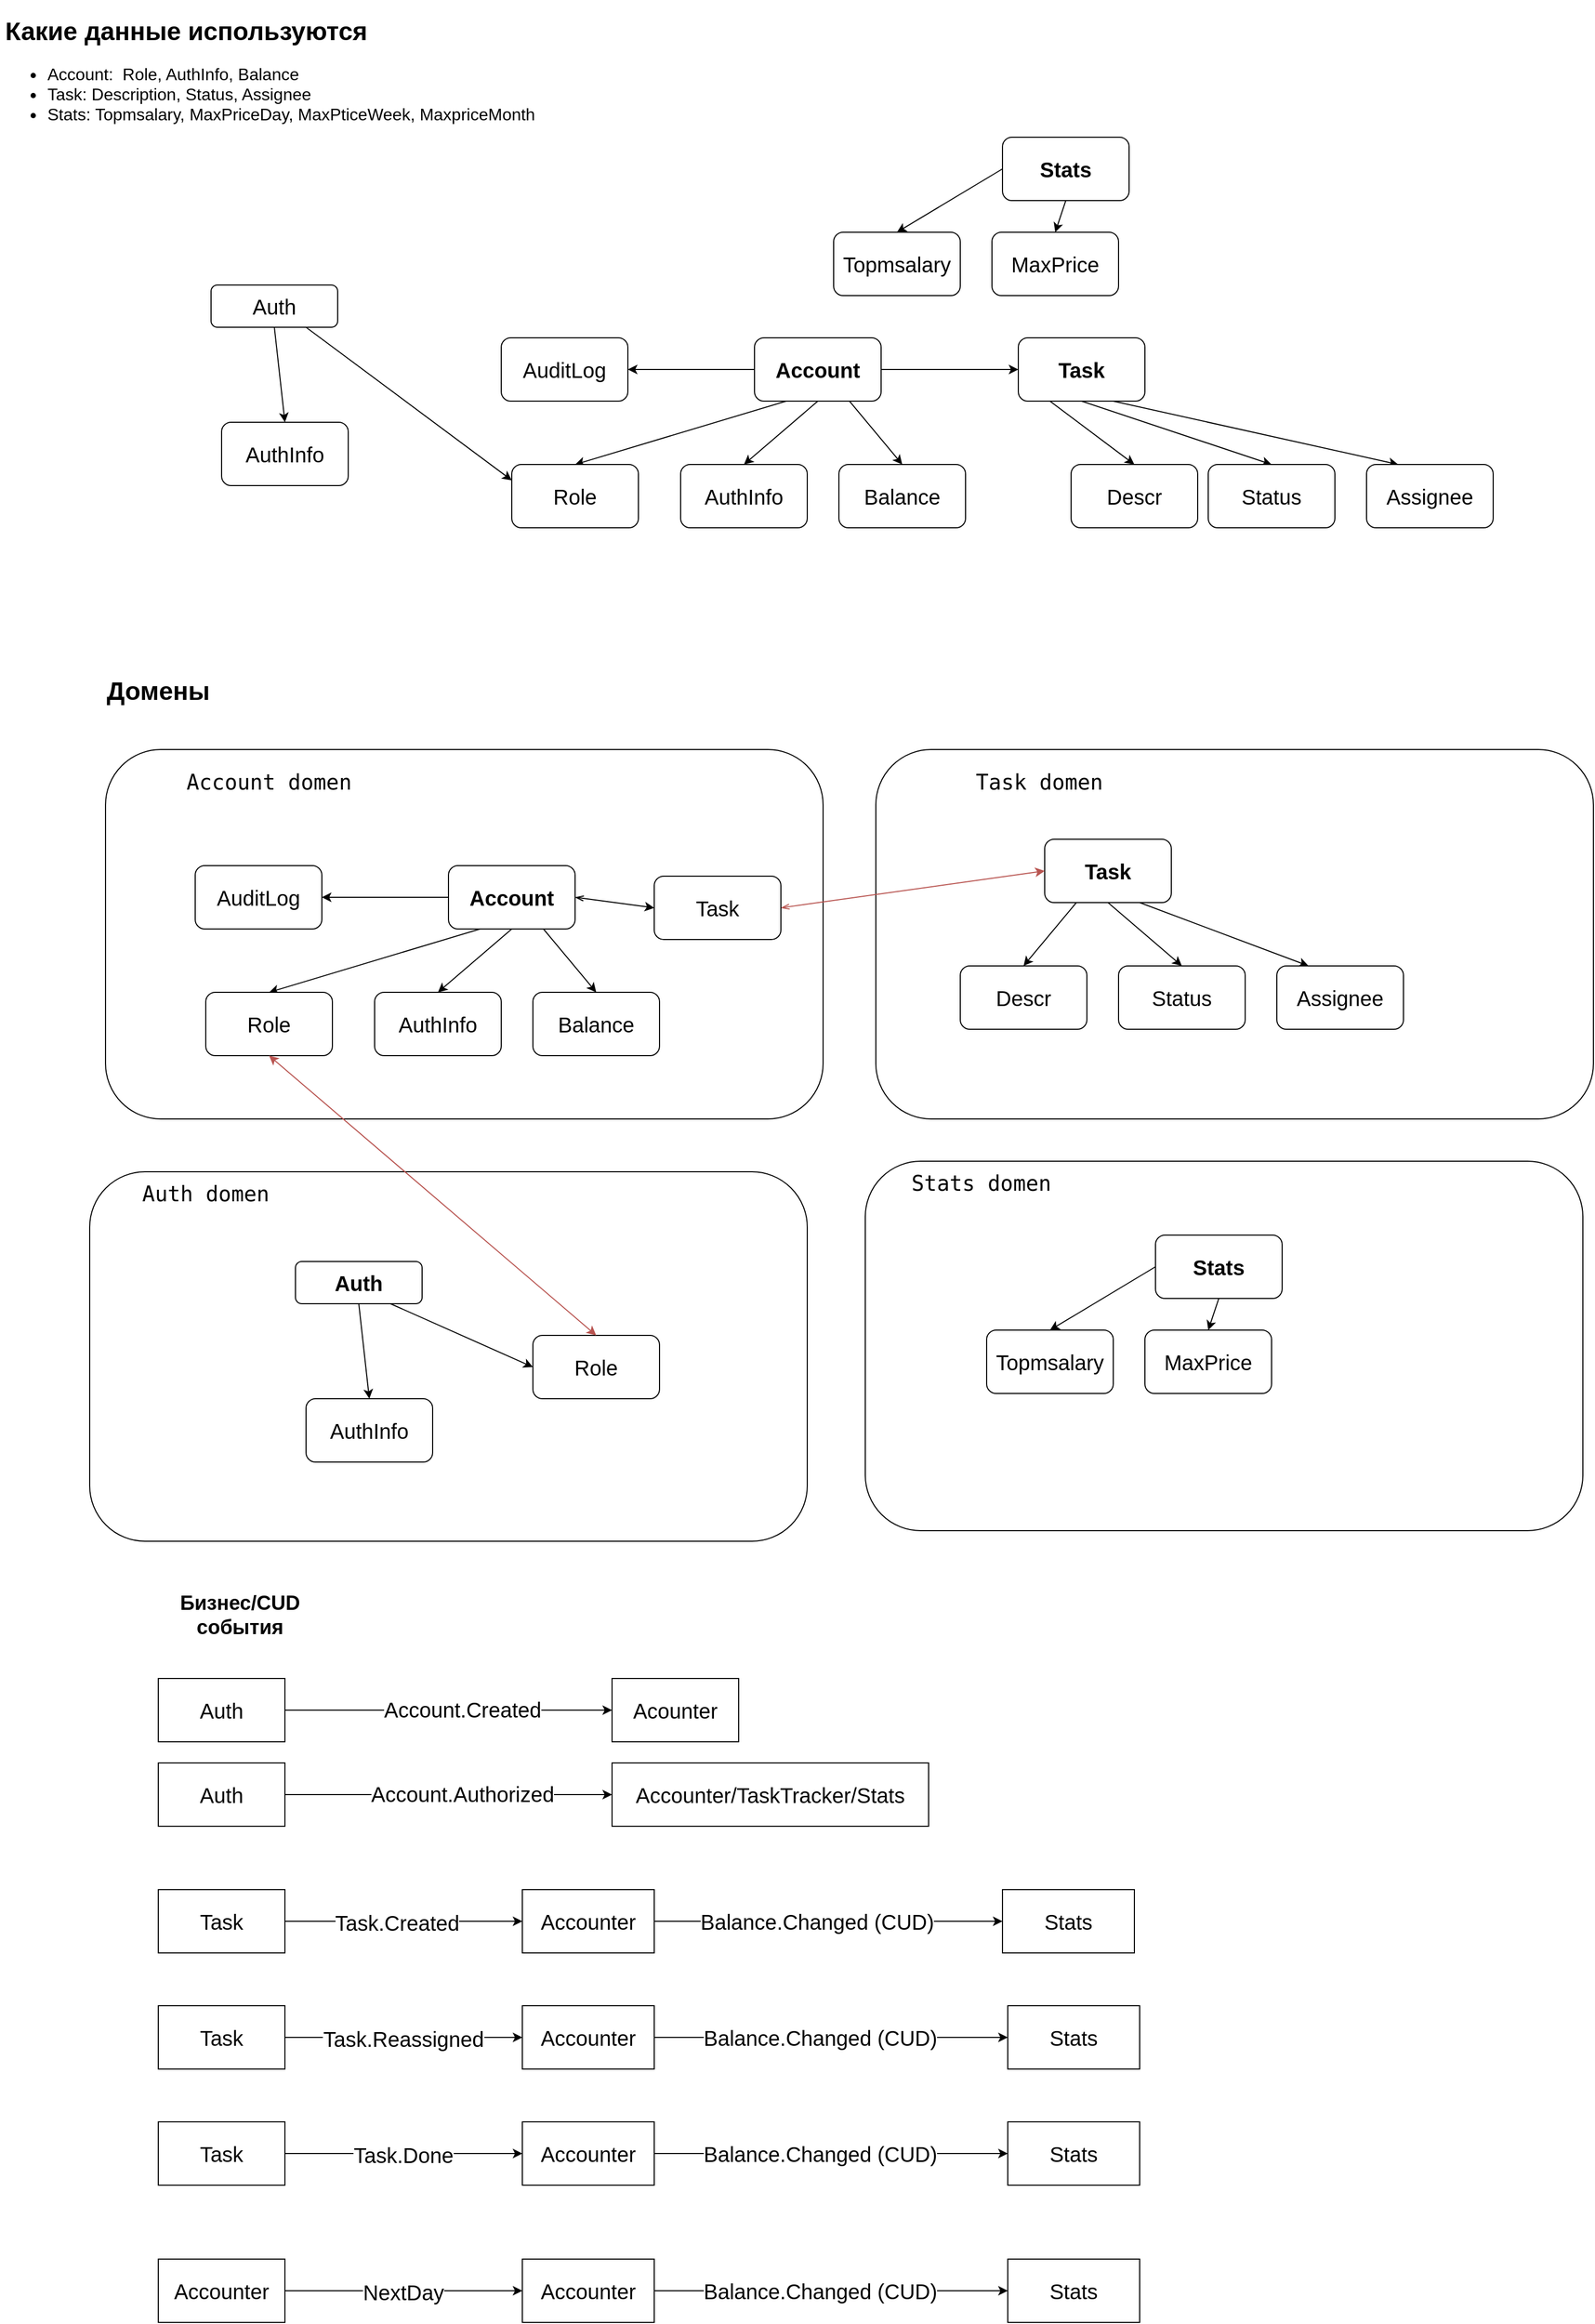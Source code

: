 <mxfile version="21.6.5" type="device">
  <diagram name="Page-1" id="Ks2FxNPYB5mkX4lFX_G9">
    <mxGraphModel dx="2363" dy="1448" grid="1" gridSize="10" guides="1" tooltips="1" connect="1" arrows="1" fold="1" page="1" pageScale="1" pageWidth="850" pageHeight="1100" math="0" shadow="0">
      <root>
        <mxCell id="0" />
        <mxCell id="1" parent="0" />
        <mxCell id="DlSPAlc_z_FnGC_MYQ6c-51" value="" style="rounded=1;whiteSpace=wrap;html=1;strokeColor=default;fontFamily=Helvetica;fontSize=12;fontColor=default;fillColor=default;" vertex="1" parent="1">
          <mxGeometry x="850" y="720" width="680" height="350" as="geometry" />
        </mxCell>
        <mxCell id="DlSPAlc_z_FnGC_MYQ6c-69" value="" style="rounded=1;whiteSpace=wrap;html=1;strokeColor=default;fontFamily=Helvetica;fontSize=12;fontColor=default;fillColor=default;" vertex="1" parent="1">
          <mxGeometry x="840" y="1110" width="680" height="350" as="geometry" />
        </mxCell>
        <mxCell id="DlSPAlc_z_FnGC_MYQ6c-36" value="" style="rounded=1;whiteSpace=wrap;html=1;strokeColor=default;fontFamily=Helvetica;fontSize=12;fontColor=default;fillColor=default;" vertex="1" parent="1">
          <mxGeometry x="120" y="720" width="680" height="350" as="geometry" />
        </mxCell>
        <mxCell id="DlSPAlc_z_FnGC_MYQ6c-1" value="&lt;h1&gt;Какие данные используются&lt;/h1&gt;&lt;p&gt;&lt;/p&gt;&lt;ul style=&quot;font-size: 16px;&quot;&gt;&lt;li&gt;Account:&amp;nbsp; Role, AuthInfo, Balance&lt;/li&gt;&lt;li&gt;Task: Description, Status, Assignee&lt;/li&gt;&lt;li&gt;Stats: Topmsalary, MaxPriceDay, MaxPticeWeek, MaxpriceMonth&lt;/li&gt;&lt;/ul&gt;&lt;p&gt;&lt;/p&gt;" style="text;html=1;strokeColor=none;fillColor=none;spacing=5;spacingTop=-20;whiteSpace=wrap;overflow=hidden;rounded=0;" vertex="1" parent="1">
          <mxGeometry x="20" y="20" width="620" height="150" as="geometry" />
        </mxCell>
        <mxCell id="DlSPAlc_z_FnGC_MYQ6c-5" style="rounded=0;orthogonalLoop=1;jettySize=auto;html=1;exitX=0.25;exitY=1;exitDx=0;exitDy=0;entryX=0.5;entryY=0;entryDx=0;entryDy=0;fontFamily=Helvetica;fontSize=12;fontColor=default;" edge="1" parent="1" source="DlSPAlc_z_FnGC_MYQ6c-2" target="DlSPAlc_z_FnGC_MYQ6c-3">
          <mxGeometry relative="1" as="geometry" />
        </mxCell>
        <mxCell id="DlSPAlc_z_FnGC_MYQ6c-7" style="edgeStyle=none;shape=connector;rounded=0;orthogonalLoop=1;jettySize=auto;html=1;exitX=0.5;exitY=1;exitDx=0;exitDy=0;entryX=0.5;entryY=0;entryDx=0;entryDy=0;labelBackgroundColor=default;strokeColor=default;fontFamily=Helvetica;fontSize=12;fontColor=default;endArrow=classic;" edge="1" parent="1" source="DlSPAlc_z_FnGC_MYQ6c-2" target="DlSPAlc_z_FnGC_MYQ6c-6">
          <mxGeometry relative="1" as="geometry" />
        </mxCell>
        <mxCell id="DlSPAlc_z_FnGC_MYQ6c-9" style="edgeStyle=none;shape=connector;rounded=0;orthogonalLoop=1;jettySize=auto;html=1;exitX=0.75;exitY=1;exitDx=0;exitDy=0;entryX=0.5;entryY=0;entryDx=0;entryDy=0;labelBackgroundColor=default;strokeColor=default;fontFamily=Helvetica;fontSize=12;fontColor=default;endArrow=classic;" edge="1" parent="1" source="DlSPAlc_z_FnGC_MYQ6c-2" target="DlSPAlc_z_FnGC_MYQ6c-8">
          <mxGeometry relative="1" as="geometry" />
        </mxCell>
        <mxCell id="DlSPAlc_z_FnGC_MYQ6c-11" style="edgeStyle=none;shape=connector;rounded=0;orthogonalLoop=1;jettySize=auto;html=1;exitX=1;exitY=0.5;exitDx=0;exitDy=0;entryX=0;entryY=0.5;entryDx=0;entryDy=0;labelBackgroundColor=default;strokeColor=default;fontFamily=Helvetica;fontSize=12;fontColor=default;endArrow=classic;" edge="1" parent="1" source="DlSPAlc_z_FnGC_MYQ6c-2" target="DlSPAlc_z_FnGC_MYQ6c-10">
          <mxGeometry relative="1" as="geometry" />
        </mxCell>
        <mxCell id="DlSPAlc_z_FnGC_MYQ6c-35" style="edgeStyle=none;shape=connector;rounded=0;orthogonalLoop=1;jettySize=auto;html=1;exitX=0;exitY=0.5;exitDx=0;exitDy=0;entryX=1;entryY=0.5;entryDx=0;entryDy=0;labelBackgroundColor=default;strokeColor=default;fontFamily=Helvetica;fontSize=12;fontColor=default;endArrow=classic;" edge="1" parent="1" source="DlSPAlc_z_FnGC_MYQ6c-2" target="DlSPAlc_z_FnGC_MYQ6c-34">
          <mxGeometry relative="1" as="geometry" />
        </mxCell>
        <mxCell id="DlSPAlc_z_FnGC_MYQ6c-2" value="&lt;font style=&quot;font-size: 20px;&quot;&gt;&lt;b&gt;Account&lt;/b&gt;&lt;/font&gt;" style="rounded=1;whiteSpace=wrap;html=1;" vertex="1" parent="1">
          <mxGeometry x="735" y="330" width="120" height="60" as="geometry" />
        </mxCell>
        <mxCell id="DlSPAlc_z_FnGC_MYQ6c-3" value="&lt;font style=&quot;font-size: 20px;&quot;&gt;Role&lt;br&gt;&lt;/font&gt;" style="rounded=1;whiteSpace=wrap;html=1;" vertex="1" parent="1">
          <mxGeometry x="505" y="450" width="120" height="60" as="geometry" />
        </mxCell>
        <mxCell id="DlSPAlc_z_FnGC_MYQ6c-6" value="&lt;font style=&quot;font-size: 20px;&quot;&gt;AuthInfo&lt;br&gt;&lt;/font&gt;" style="rounded=1;whiteSpace=wrap;html=1;" vertex="1" parent="1">
          <mxGeometry x="665" y="450" width="120" height="60" as="geometry" />
        </mxCell>
        <mxCell id="DlSPAlc_z_FnGC_MYQ6c-8" value="&lt;font style=&quot;font-size: 20px;&quot;&gt;Balance&lt;br&gt;&lt;/font&gt;" style="rounded=1;whiteSpace=wrap;html=1;" vertex="1" parent="1">
          <mxGeometry x="815" y="450" width="120" height="60" as="geometry" />
        </mxCell>
        <mxCell id="DlSPAlc_z_FnGC_MYQ6c-13" style="edgeStyle=none;shape=connector;rounded=0;orthogonalLoop=1;jettySize=auto;html=1;exitX=0.25;exitY=1;exitDx=0;exitDy=0;entryX=0.5;entryY=0;entryDx=0;entryDy=0;labelBackgroundColor=default;strokeColor=default;fontFamily=Helvetica;fontSize=12;fontColor=default;endArrow=classic;" edge="1" parent="1" source="DlSPAlc_z_FnGC_MYQ6c-10" target="DlSPAlc_z_FnGC_MYQ6c-12">
          <mxGeometry relative="1" as="geometry" />
        </mxCell>
        <mxCell id="DlSPAlc_z_FnGC_MYQ6c-15" style="edgeStyle=none;shape=connector;rounded=0;orthogonalLoop=1;jettySize=auto;html=1;exitX=0.5;exitY=1;exitDx=0;exitDy=0;entryX=0.5;entryY=0;entryDx=0;entryDy=0;labelBackgroundColor=default;strokeColor=default;fontFamily=Helvetica;fontSize=12;fontColor=default;endArrow=classic;" edge="1" parent="1" source="DlSPAlc_z_FnGC_MYQ6c-10" target="DlSPAlc_z_FnGC_MYQ6c-14">
          <mxGeometry relative="1" as="geometry" />
        </mxCell>
        <mxCell id="DlSPAlc_z_FnGC_MYQ6c-19" style="edgeStyle=none;shape=connector;rounded=0;orthogonalLoop=1;jettySize=auto;html=1;exitX=0.75;exitY=1;exitDx=0;exitDy=0;entryX=0.25;entryY=0;entryDx=0;entryDy=0;labelBackgroundColor=default;strokeColor=default;fontFamily=Helvetica;fontSize=12;fontColor=default;endArrow=classic;" edge="1" parent="1" source="DlSPAlc_z_FnGC_MYQ6c-10" target="DlSPAlc_z_FnGC_MYQ6c-18">
          <mxGeometry relative="1" as="geometry" />
        </mxCell>
        <mxCell id="DlSPAlc_z_FnGC_MYQ6c-10" value="&lt;font style=&quot;font-size: 20px;&quot;&gt;&lt;b&gt;Task&lt;/b&gt;&lt;/font&gt;" style="rounded=1;whiteSpace=wrap;html=1;" vertex="1" parent="1">
          <mxGeometry x="985" y="330" width="120" height="60" as="geometry" />
        </mxCell>
        <mxCell id="DlSPAlc_z_FnGC_MYQ6c-12" value="&lt;font style=&quot;font-size: 20px;&quot;&gt;Descr&lt;/font&gt;" style="rounded=1;whiteSpace=wrap;html=1;" vertex="1" parent="1">
          <mxGeometry x="1035" y="450" width="120" height="60" as="geometry" />
        </mxCell>
        <mxCell id="DlSPAlc_z_FnGC_MYQ6c-14" value="&lt;font style=&quot;font-size: 20px;&quot;&gt;Status&lt;/font&gt;" style="rounded=1;whiteSpace=wrap;html=1;" vertex="1" parent="1">
          <mxGeometry x="1165" y="450" width="120" height="60" as="geometry" />
        </mxCell>
        <mxCell id="DlSPAlc_z_FnGC_MYQ6c-18" value="&lt;font style=&quot;font-size: 20px;&quot;&gt;Assignee&lt;/font&gt;" style="rounded=1;whiteSpace=wrap;html=1;" vertex="1" parent="1">
          <mxGeometry x="1315" y="450" width="120" height="60" as="geometry" />
        </mxCell>
        <mxCell id="DlSPAlc_z_FnGC_MYQ6c-26" style="edgeStyle=none;shape=connector;rounded=0;orthogonalLoop=1;jettySize=auto;html=1;exitX=0;exitY=0.5;exitDx=0;exitDy=0;entryX=0.5;entryY=0;entryDx=0;entryDy=0;labelBackgroundColor=default;strokeColor=default;fontFamily=Helvetica;fontSize=12;fontColor=default;endArrow=classic;" edge="1" parent="1" source="DlSPAlc_z_FnGC_MYQ6c-21" target="DlSPAlc_z_FnGC_MYQ6c-22">
          <mxGeometry relative="1" as="geometry" />
        </mxCell>
        <mxCell id="DlSPAlc_z_FnGC_MYQ6c-27" style="edgeStyle=none;shape=connector;rounded=0;orthogonalLoop=1;jettySize=auto;html=1;exitX=0.5;exitY=1;exitDx=0;exitDy=0;entryX=0.5;entryY=0;entryDx=0;entryDy=0;labelBackgroundColor=default;strokeColor=default;fontFamily=Helvetica;fontSize=12;fontColor=default;endArrow=classic;" edge="1" parent="1" source="DlSPAlc_z_FnGC_MYQ6c-21" target="DlSPAlc_z_FnGC_MYQ6c-24">
          <mxGeometry relative="1" as="geometry" />
        </mxCell>
        <mxCell id="DlSPAlc_z_FnGC_MYQ6c-21" value="&lt;font style=&quot;font-size: 20px;&quot;&gt;&lt;b&gt;Stats&lt;/b&gt;&lt;/font&gt;" style="rounded=1;whiteSpace=wrap;html=1;" vertex="1" parent="1">
          <mxGeometry x="970" y="140" width="120" height="60" as="geometry" />
        </mxCell>
        <mxCell id="DlSPAlc_z_FnGC_MYQ6c-22" value="&lt;font style=&quot;font-size: 20px;&quot;&gt;Topmsalary&lt;/font&gt;" style="rounded=1;whiteSpace=wrap;html=1;" vertex="1" parent="1">
          <mxGeometry x="810" y="230" width="120" height="60" as="geometry" />
        </mxCell>
        <mxCell id="DlSPAlc_z_FnGC_MYQ6c-24" value="&lt;span style=&quot;font-size: 20px;&quot;&gt;MaxPrice&lt;/span&gt;" style="rounded=1;whiteSpace=wrap;html=1;" vertex="1" parent="1">
          <mxGeometry x="960" y="230" width="120" height="60" as="geometry" />
        </mxCell>
        <mxCell id="DlSPAlc_z_FnGC_MYQ6c-34" value="&lt;font style=&quot;font-size: 20px;&quot;&gt;AuditLog&lt;br&gt;&lt;/font&gt;" style="rounded=1;whiteSpace=wrap;html=1;" vertex="1" parent="1">
          <mxGeometry x="495" y="330" width="120" height="60" as="geometry" />
        </mxCell>
        <mxCell id="DlSPAlc_z_FnGC_MYQ6c-37" value="&lt;font size=&quot;1&quot; style=&quot;&quot;&gt;&lt;b style=&quot;font-size: 24px;&quot;&gt;Домены&lt;/b&gt;&lt;/font&gt;" style="text;html=1;strokeColor=none;fillColor=none;align=center;verticalAlign=middle;whiteSpace=wrap;rounded=0;fontSize=12;fontFamily=Helvetica;fontColor=default;" vertex="1" parent="1">
          <mxGeometry x="110" y="640" width="120" height="50" as="geometry" />
        </mxCell>
        <mxCell id="DlSPAlc_z_FnGC_MYQ6c-38" value="&lt;pre&gt;&lt;font style=&quot;font-size: 20px;&quot;&gt;Account domen&lt;/font&gt;&lt;/pre&gt;" style="text;html=1;strokeColor=none;fillColor=none;align=center;verticalAlign=middle;whiteSpace=wrap;rounded=0;fontSize=12;fontFamily=Helvetica;fontColor=default;" vertex="1" parent="1">
          <mxGeometry x="180" y="740" width="190" height="20" as="geometry" />
        </mxCell>
        <mxCell id="DlSPAlc_z_FnGC_MYQ6c-80" style="edgeStyle=none;shape=connector;rounded=0;orthogonalLoop=1;jettySize=auto;html=1;exitX=0.5;exitY=1;exitDx=0;exitDy=0;entryX=0.5;entryY=0;entryDx=0;entryDy=0;labelBackgroundColor=default;strokeColor=default;fontFamily=Helvetica;fontSize=12;fontColor=default;endArrow=classic;" edge="1" parent="1" source="DlSPAlc_z_FnGC_MYQ6c-39" target="DlSPAlc_z_FnGC_MYQ6c-40">
          <mxGeometry relative="1" as="geometry" />
        </mxCell>
        <mxCell id="DlSPAlc_z_FnGC_MYQ6c-81" style="edgeStyle=none;shape=connector;rounded=0;orthogonalLoop=1;jettySize=auto;html=1;exitX=0.75;exitY=1;exitDx=0;exitDy=0;entryX=0;entryY=0.25;entryDx=0;entryDy=0;labelBackgroundColor=default;strokeColor=default;fontFamily=Helvetica;fontSize=12;fontColor=default;endArrow=classic;" edge="1" parent="1" source="DlSPAlc_z_FnGC_MYQ6c-39" target="DlSPAlc_z_FnGC_MYQ6c-3">
          <mxGeometry relative="1" as="geometry" />
        </mxCell>
        <mxCell id="DlSPAlc_z_FnGC_MYQ6c-39" value="&lt;font style=&quot;font-size: 20px;&quot;&gt;Auth&lt;/font&gt;" style="rounded=1;whiteSpace=wrap;html=1;" vertex="1" parent="1">
          <mxGeometry x="220" y="280" width="120" height="40" as="geometry" />
        </mxCell>
        <mxCell id="DlSPAlc_z_FnGC_MYQ6c-40" value="&lt;font style=&quot;font-size: 20px;&quot;&gt;AuthInfo&lt;br&gt;&lt;/font&gt;" style="rounded=1;whiteSpace=wrap;html=1;" vertex="1" parent="1">
          <mxGeometry x="230" y="410" width="120" height="60" as="geometry" />
        </mxCell>
        <mxCell id="DlSPAlc_z_FnGC_MYQ6c-42" style="rounded=0;orthogonalLoop=1;jettySize=auto;html=1;exitX=0.25;exitY=1;exitDx=0;exitDy=0;entryX=0.5;entryY=0;entryDx=0;entryDy=0;fontFamily=Helvetica;fontSize=12;fontColor=default;" edge="1" source="DlSPAlc_z_FnGC_MYQ6c-46" target="DlSPAlc_z_FnGC_MYQ6c-47" parent="1">
          <mxGeometry relative="1" as="geometry" />
        </mxCell>
        <mxCell id="DlSPAlc_z_FnGC_MYQ6c-43" style="edgeStyle=none;shape=connector;rounded=0;orthogonalLoop=1;jettySize=auto;html=1;exitX=0.5;exitY=1;exitDx=0;exitDy=0;entryX=0.5;entryY=0;entryDx=0;entryDy=0;labelBackgroundColor=default;strokeColor=default;fontFamily=Helvetica;fontSize=12;fontColor=default;endArrow=classic;" edge="1" source="DlSPAlc_z_FnGC_MYQ6c-46" target="DlSPAlc_z_FnGC_MYQ6c-48" parent="1">
          <mxGeometry relative="1" as="geometry" />
        </mxCell>
        <mxCell id="DlSPAlc_z_FnGC_MYQ6c-44" style="edgeStyle=none;shape=connector;rounded=0;orthogonalLoop=1;jettySize=auto;html=1;exitX=0.75;exitY=1;exitDx=0;exitDy=0;entryX=0.5;entryY=0;entryDx=0;entryDy=0;labelBackgroundColor=default;strokeColor=default;fontFamily=Helvetica;fontSize=12;fontColor=default;endArrow=classic;" edge="1" source="DlSPAlc_z_FnGC_MYQ6c-46" target="DlSPAlc_z_FnGC_MYQ6c-49" parent="1">
          <mxGeometry relative="1" as="geometry" />
        </mxCell>
        <mxCell id="DlSPAlc_z_FnGC_MYQ6c-45" style="edgeStyle=none;shape=connector;rounded=0;orthogonalLoop=1;jettySize=auto;html=1;exitX=0;exitY=0.5;exitDx=0;exitDy=0;entryX=1;entryY=0.5;entryDx=0;entryDy=0;labelBackgroundColor=default;strokeColor=default;fontFamily=Helvetica;fontSize=12;fontColor=default;endArrow=classic;" edge="1" source="DlSPAlc_z_FnGC_MYQ6c-46" target="DlSPAlc_z_FnGC_MYQ6c-50" parent="1">
          <mxGeometry relative="1" as="geometry" />
        </mxCell>
        <mxCell id="DlSPAlc_z_FnGC_MYQ6c-108" style="edgeStyle=none;shape=connector;rounded=0;orthogonalLoop=1;jettySize=auto;html=1;exitX=1;exitY=0.5;exitDx=0;exitDy=0;entryX=0;entryY=0.5;entryDx=0;entryDy=0;labelBackgroundColor=default;strokeColor=default;fontFamily=Helvetica;fontSize=12;fontColor=default;startArrow=openThin;startFill=0;endArrow=classic;fillColor=#f8cecc;" edge="1" parent="1" source="DlSPAlc_z_FnGC_MYQ6c-46" target="DlSPAlc_z_FnGC_MYQ6c-107">
          <mxGeometry relative="1" as="geometry" />
        </mxCell>
        <mxCell id="DlSPAlc_z_FnGC_MYQ6c-46" value="&lt;font style=&quot;font-size: 20px;&quot;&gt;&lt;b&gt;Account&lt;/b&gt;&lt;/font&gt;" style="rounded=1;whiteSpace=wrap;html=1;" vertex="1" parent="1">
          <mxGeometry x="445" y="830" width="120" height="60" as="geometry" />
        </mxCell>
        <mxCell id="DlSPAlc_z_FnGC_MYQ6c-47" value="&lt;font style=&quot;font-size: 20px;&quot;&gt;Role&lt;br&gt;&lt;/font&gt;" style="rounded=1;whiteSpace=wrap;html=1;" vertex="1" parent="1">
          <mxGeometry x="215" y="950" width="120" height="60" as="geometry" />
        </mxCell>
        <mxCell id="DlSPAlc_z_FnGC_MYQ6c-48" value="&lt;font style=&quot;font-size: 20px;&quot;&gt;AuthInfo&lt;br&gt;&lt;/font&gt;" style="rounded=1;whiteSpace=wrap;html=1;" vertex="1" parent="1">
          <mxGeometry x="375" y="950" width="120" height="60" as="geometry" />
        </mxCell>
        <mxCell id="DlSPAlc_z_FnGC_MYQ6c-49" value="&lt;font style=&quot;font-size: 20px;&quot;&gt;Balance&lt;br&gt;&lt;/font&gt;" style="rounded=1;whiteSpace=wrap;html=1;" vertex="1" parent="1">
          <mxGeometry x="525" y="950" width="120" height="60" as="geometry" />
        </mxCell>
        <mxCell id="DlSPAlc_z_FnGC_MYQ6c-50" value="&lt;font style=&quot;font-size: 20px;&quot;&gt;AuditLog&lt;br&gt;&lt;/font&gt;" style="rounded=1;whiteSpace=wrap;html=1;" vertex="1" parent="1">
          <mxGeometry x="205" y="830" width="120" height="60" as="geometry" />
        </mxCell>
        <mxCell id="DlSPAlc_z_FnGC_MYQ6c-52" value="&lt;pre&gt;&lt;font style=&quot;font-size: 20px;&quot;&gt;Task domen&lt;/font&gt;&lt;/pre&gt;" style="text;html=1;strokeColor=none;fillColor=none;align=center;verticalAlign=middle;whiteSpace=wrap;rounded=0;fontSize=12;fontFamily=Helvetica;fontColor=default;" vertex="1" parent="1">
          <mxGeometry x="910" y="740" width="190" height="20" as="geometry" />
        </mxCell>
        <mxCell id="DlSPAlc_z_FnGC_MYQ6c-62" style="edgeStyle=none;shape=connector;rounded=0;orthogonalLoop=1;jettySize=auto;html=1;exitX=0.25;exitY=1;exitDx=0;exitDy=0;entryX=0.5;entryY=0;entryDx=0;entryDy=0;labelBackgroundColor=default;strokeColor=default;fontFamily=Helvetica;fontSize=12;fontColor=default;endArrow=classic;" edge="1" parent="1" source="DlSPAlc_z_FnGC_MYQ6c-65" target="DlSPAlc_z_FnGC_MYQ6c-66">
          <mxGeometry relative="1" as="geometry" />
        </mxCell>
        <mxCell id="DlSPAlc_z_FnGC_MYQ6c-63" style="edgeStyle=none;shape=connector;rounded=0;orthogonalLoop=1;jettySize=auto;html=1;exitX=0.5;exitY=1;exitDx=0;exitDy=0;entryX=0.5;entryY=0;entryDx=0;entryDy=0;labelBackgroundColor=default;strokeColor=default;fontFamily=Helvetica;fontSize=12;fontColor=default;endArrow=classic;" edge="1" parent="1" source="DlSPAlc_z_FnGC_MYQ6c-65" target="DlSPAlc_z_FnGC_MYQ6c-67">
          <mxGeometry relative="1" as="geometry" />
        </mxCell>
        <mxCell id="DlSPAlc_z_FnGC_MYQ6c-64" style="edgeStyle=none;shape=connector;rounded=0;orthogonalLoop=1;jettySize=auto;html=1;exitX=0.75;exitY=1;exitDx=0;exitDy=0;entryX=0.25;entryY=0;entryDx=0;entryDy=0;labelBackgroundColor=default;strokeColor=default;fontFamily=Helvetica;fontSize=12;fontColor=default;endArrow=classic;" edge="1" parent="1" source="DlSPAlc_z_FnGC_MYQ6c-65" target="DlSPAlc_z_FnGC_MYQ6c-68">
          <mxGeometry relative="1" as="geometry" />
        </mxCell>
        <mxCell id="DlSPAlc_z_FnGC_MYQ6c-65" value="&lt;font style=&quot;font-size: 20px;&quot;&gt;&lt;b&gt;Task&lt;/b&gt;&lt;/font&gt;" style="rounded=1;whiteSpace=wrap;html=1;" vertex="1" parent="1">
          <mxGeometry x="1010" y="805" width="120" height="60" as="geometry" />
        </mxCell>
        <mxCell id="DlSPAlc_z_FnGC_MYQ6c-66" value="&lt;font style=&quot;font-size: 20px;&quot;&gt;Descr&lt;/font&gt;" style="rounded=1;whiteSpace=wrap;html=1;" vertex="1" parent="1">
          <mxGeometry x="930" y="925" width="120" height="60" as="geometry" />
        </mxCell>
        <mxCell id="DlSPAlc_z_FnGC_MYQ6c-67" value="&lt;font style=&quot;font-size: 20px;&quot;&gt;Status&lt;/font&gt;" style="rounded=1;whiteSpace=wrap;html=1;" vertex="1" parent="1">
          <mxGeometry x="1080" y="925" width="120" height="60" as="geometry" />
        </mxCell>
        <mxCell id="DlSPAlc_z_FnGC_MYQ6c-68" value="&lt;font style=&quot;font-size: 20px;&quot;&gt;Assignee&lt;/font&gt;" style="rounded=1;whiteSpace=wrap;html=1;" vertex="1" parent="1">
          <mxGeometry x="1230" y="925" width="120" height="60" as="geometry" />
        </mxCell>
        <mxCell id="DlSPAlc_z_FnGC_MYQ6c-70" value="&lt;pre&gt;&lt;font style=&quot;font-size: 20px;&quot;&gt;Stats domen&lt;/font&gt;&lt;/pre&gt;" style="text;html=1;strokeColor=none;fillColor=none;align=center;verticalAlign=middle;whiteSpace=wrap;rounded=0;fontSize=12;fontFamily=Helvetica;fontColor=default;" vertex="1" parent="1">
          <mxGeometry x="855" y="1120" width="190" height="20" as="geometry" />
        </mxCell>
        <mxCell id="DlSPAlc_z_FnGC_MYQ6c-86" value="" style="rounded=1;whiteSpace=wrap;html=1;strokeColor=default;fontFamily=Helvetica;fontSize=12;fontColor=default;fillColor=default;" vertex="1" parent="1">
          <mxGeometry x="105" y="1120" width="680" height="350" as="geometry" />
        </mxCell>
        <mxCell id="DlSPAlc_z_FnGC_MYQ6c-87" value="&lt;pre&gt;&lt;font style=&quot;font-size: 20px;&quot;&gt;Auth domen&lt;/font&gt;&lt;/pre&gt;" style="text;html=1;strokeColor=none;fillColor=none;align=center;verticalAlign=middle;whiteSpace=wrap;rounded=0;fontSize=12;fontFamily=Helvetica;fontColor=default;" vertex="1" parent="1">
          <mxGeometry x="120" y="1130" width="190" height="20" as="geometry" />
        </mxCell>
        <mxCell id="DlSPAlc_z_FnGC_MYQ6c-88" style="edgeStyle=none;shape=connector;rounded=0;orthogonalLoop=1;jettySize=auto;html=1;exitX=0;exitY=0.5;exitDx=0;exitDy=0;entryX=0.5;entryY=0;entryDx=0;entryDy=0;labelBackgroundColor=default;strokeColor=default;fontFamily=Helvetica;fontSize=12;fontColor=default;endArrow=classic;" edge="1" parent="1" source="DlSPAlc_z_FnGC_MYQ6c-90" target="DlSPAlc_z_FnGC_MYQ6c-91">
          <mxGeometry relative="1" as="geometry" />
        </mxCell>
        <mxCell id="DlSPAlc_z_FnGC_MYQ6c-89" style="edgeStyle=none;shape=connector;rounded=0;orthogonalLoop=1;jettySize=auto;html=1;exitX=0.5;exitY=1;exitDx=0;exitDy=0;entryX=0.5;entryY=0;entryDx=0;entryDy=0;labelBackgroundColor=default;strokeColor=default;fontFamily=Helvetica;fontSize=12;fontColor=default;endArrow=classic;" edge="1" parent="1" source="DlSPAlc_z_FnGC_MYQ6c-90" target="DlSPAlc_z_FnGC_MYQ6c-92">
          <mxGeometry relative="1" as="geometry" />
        </mxCell>
        <mxCell id="DlSPAlc_z_FnGC_MYQ6c-90" value="&lt;font style=&quot;font-size: 20px;&quot;&gt;&lt;b&gt;Stats&lt;/b&gt;&lt;/font&gt;" style="rounded=1;whiteSpace=wrap;html=1;" vertex="1" parent="1">
          <mxGeometry x="1115" y="1180" width="120" height="60" as="geometry" />
        </mxCell>
        <mxCell id="DlSPAlc_z_FnGC_MYQ6c-91" value="&lt;font style=&quot;font-size: 20px;&quot;&gt;Topmsalary&lt;/font&gt;" style="rounded=1;whiteSpace=wrap;html=1;" vertex="1" parent="1">
          <mxGeometry x="955" y="1270" width="120" height="60" as="geometry" />
        </mxCell>
        <mxCell id="DlSPAlc_z_FnGC_MYQ6c-92" value="&lt;span style=&quot;font-size: 20px;&quot;&gt;MaxPrice&lt;/span&gt;" style="rounded=1;whiteSpace=wrap;html=1;" vertex="1" parent="1">
          <mxGeometry x="1105" y="1270" width="120" height="60" as="geometry" />
        </mxCell>
        <mxCell id="DlSPAlc_z_FnGC_MYQ6c-93" style="edgeStyle=none;shape=connector;rounded=0;orthogonalLoop=1;jettySize=auto;html=1;exitX=0.5;exitY=1;exitDx=0;exitDy=0;entryX=0.5;entryY=0;entryDx=0;entryDy=0;labelBackgroundColor=default;strokeColor=default;fontFamily=Helvetica;fontSize=12;fontColor=default;endArrow=classic;" edge="1" parent="1" source="DlSPAlc_z_FnGC_MYQ6c-94" target="DlSPAlc_z_FnGC_MYQ6c-95">
          <mxGeometry relative="1" as="geometry" />
        </mxCell>
        <mxCell id="DlSPAlc_z_FnGC_MYQ6c-103" style="edgeStyle=none;shape=connector;rounded=0;orthogonalLoop=1;jettySize=auto;html=1;exitX=0.75;exitY=1;exitDx=0;exitDy=0;entryX=0;entryY=0.5;entryDx=0;entryDy=0;labelBackgroundColor=default;strokeColor=default;fontFamily=Helvetica;fontSize=12;fontColor=default;startArrow=none;startFill=0;endArrow=classic;fillColor=#f8cecc;" edge="1" parent="1" source="DlSPAlc_z_FnGC_MYQ6c-94" target="DlSPAlc_z_FnGC_MYQ6c-99">
          <mxGeometry relative="1" as="geometry" />
        </mxCell>
        <mxCell id="DlSPAlc_z_FnGC_MYQ6c-94" value="&lt;font style=&quot;font-size: 20px;&quot;&gt;&lt;b&gt;Auth&lt;/b&gt;&lt;/font&gt;" style="rounded=1;whiteSpace=wrap;html=1;" vertex="1" parent="1">
          <mxGeometry x="300" y="1205" width="120" height="40" as="geometry" />
        </mxCell>
        <mxCell id="DlSPAlc_z_FnGC_MYQ6c-95" value="&lt;font style=&quot;font-size: 20px;&quot;&gt;AuthInfo&lt;br&gt;&lt;/font&gt;" style="rounded=1;whiteSpace=wrap;html=1;" vertex="1" parent="1">
          <mxGeometry x="310" y="1335" width="120" height="60" as="geometry" />
        </mxCell>
        <mxCell id="DlSPAlc_z_FnGC_MYQ6c-99" value="&lt;font style=&quot;font-size: 20px;&quot;&gt;Role&lt;br&gt;&lt;/font&gt;" style="rounded=1;whiteSpace=wrap;html=1;" vertex="1" parent="1">
          <mxGeometry x="525" y="1275" width="120" height="60" as="geometry" />
        </mxCell>
        <mxCell id="DlSPAlc_z_FnGC_MYQ6c-105" value="" style="endArrow=classic;startArrow=classic;html=1;rounded=0;labelBackgroundColor=default;strokeColor=#b85450;fontFamily=Helvetica;fontSize=12;fontColor=default;fillColor=#f8cecc;shape=connector;exitX=0.5;exitY=1;exitDx=0;exitDy=0;entryX=0.5;entryY=0;entryDx=0;entryDy=0;" edge="1" parent="1" source="DlSPAlc_z_FnGC_MYQ6c-47" target="DlSPAlc_z_FnGC_MYQ6c-99">
          <mxGeometry width="50" height="50" relative="1" as="geometry">
            <mxPoint x="620" y="1050" as="sourcePoint" />
            <mxPoint x="670" y="1000" as="targetPoint" />
          </mxGeometry>
        </mxCell>
        <mxCell id="DlSPAlc_z_FnGC_MYQ6c-109" style="edgeStyle=none;shape=connector;rounded=0;orthogonalLoop=1;jettySize=auto;html=1;exitX=1;exitY=0.5;exitDx=0;exitDy=0;entryX=0;entryY=0.5;entryDx=0;entryDy=0;labelBackgroundColor=default;strokeColor=#b85450;fontFamily=Helvetica;fontSize=12;fontColor=default;startArrow=openThin;startFill=0;endArrow=classic;fillColor=#f8cecc;" edge="1" parent="1" source="DlSPAlc_z_FnGC_MYQ6c-107" target="DlSPAlc_z_FnGC_MYQ6c-65">
          <mxGeometry relative="1" as="geometry" />
        </mxCell>
        <mxCell id="DlSPAlc_z_FnGC_MYQ6c-107" value="&lt;span style=&quot;font-size: 20px;&quot;&gt;Task&lt;/span&gt;" style="rounded=1;whiteSpace=wrap;html=1;" vertex="1" parent="1">
          <mxGeometry x="640" y="840" width="120" height="60" as="geometry" />
        </mxCell>
        <mxCell id="DlSPAlc_z_FnGC_MYQ6c-124" value="&lt;b&gt;Бизнес/CUD события&lt;/b&gt;" style="text;html=1;strokeColor=none;fillColor=none;align=center;verticalAlign=middle;whiteSpace=wrap;rounded=0;fontSize=19;fontFamily=Helvetica;fontColor=default;" vertex="1" parent="1">
          <mxGeometry x="155" y="1510" width="185" height="60" as="geometry" />
        </mxCell>
        <mxCell id="DlSPAlc_z_FnGC_MYQ6c-128" style="edgeStyle=none;shape=connector;rounded=0;orthogonalLoop=1;jettySize=auto;html=1;exitX=1;exitY=0.5;exitDx=0;exitDy=0;entryX=0;entryY=0.5;entryDx=0;entryDy=0;labelBackgroundColor=default;strokeColor=default;fontFamily=Helvetica;fontSize=12;fontColor=default;endArrow=classic;" edge="1" parent="1" source="DlSPAlc_z_FnGC_MYQ6c-126" target="DlSPAlc_z_FnGC_MYQ6c-127">
          <mxGeometry relative="1" as="geometry" />
        </mxCell>
        <mxCell id="DlSPAlc_z_FnGC_MYQ6c-129" value="Task.Created" style="edgeLabel;html=1;align=center;verticalAlign=middle;resizable=0;points=[];fontSize=20;fontFamily=Helvetica;fontColor=default;" vertex="1" connectable="0" parent="DlSPAlc_z_FnGC_MYQ6c-128">
          <mxGeometry x="-0.056" y="-1" relative="1" as="geometry">
            <mxPoint as="offset" />
          </mxGeometry>
        </mxCell>
        <mxCell id="DlSPAlc_z_FnGC_MYQ6c-126" value="Task" style="rounded=0;whiteSpace=wrap;html=1;strokeColor=default;fontFamily=Helvetica;fontSize=20;fontColor=default;fillColor=default;" vertex="1" parent="1">
          <mxGeometry x="170" y="1800" width="120" height="60" as="geometry" />
        </mxCell>
        <mxCell id="DlSPAlc_z_FnGC_MYQ6c-131" style="edgeStyle=none;shape=connector;rounded=0;orthogonalLoop=1;jettySize=auto;html=1;exitX=1;exitY=0.5;exitDx=0;exitDy=0;entryX=0;entryY=0.5;entryDx=0;entryDy=0;labelBackgroundColor=default;strokeColor=default;fontFamily=Helvetica;fontSize=20;fontColor=default;endArrow=classic;" edge="1" parent="1" source="DlSPAlc_z_FnGC_MYQ6c-127" target="DlSPAlc_z_FnGC_MYQ6c-130">
          <mxGeometry relative="1" as="geometry" />
        </mxCell>
        <mxCell id="DlSPAlc_z_FnGC_MYQ6c-132" value="Balance.Changed (CUD)" style="edgeLabel;html=1;align=center;verticalAlign=middle;resizable=0;points=[];fontSize=20;fontFamily=Helvetica;fontColor=default;" vertex="1" connectable="0" parent="DlSPAlc_z_FnGC_MYQ6c-131">
          <mxGeometry x="-0.067" relative="1" as="geometry">
            <mxPoint as="offset" />
          </mxGeometry>
        </mxCell>
        <mxCell id="DlSPAlc_z_FnGC_MYQ6c-127" value="Accounter" style="rounded=0;whiteSpace=wrap;html=1;strokeColor=default;fontFamily=Helvetica;fontSize=20;fontColor=default;fillColor=default;" vertex="1" parent="1">
          <mxGeometry x="515" y="1800" width="125" height="60" as="geometry" />
        </mxCell>
        <mxCell id="DlSPAlc_z_FnGC_MYQ6c-130" value="Stats" style="rounded=0;whiteSpace=wrap;html=1;strokeColor=default;fontFamily=Helvetica;fontSize=20;fontColor=default;fillColor=default;" vertex="1" parent="1">
          <mxGeometry x="970" y="1800" width="125" height="60" as="geometry" />
        </mxCell>
        <mxCell id="DlSPAlc_z_FnGC_MYQ6c-140" style="edgeStyle=none;shape=connector;rounded=0;orthogonalLoop=1;jettySize=auto;html=1;exitX=1;exitY=0.5;exitDx=0;exitDy=0;labelBackgroundColor=default;strokeColor=default;fontFamily=Helvetica;fontSize=20;fontColor=default;endArrow=classic;entryX=0;entryY=0.5;entryDx=0;entryDy=0;" edge="1" parent="1" source="DlSPAlc_z_FnGC_MYQ6c-167" target="DlSPAlc_z_FnGC_MYQ6c-138">
          <mxGeometry relative="1" as="geometry">
            <mxPoint x="540" y="1600" as="targetPoint" />
          </mxGeometry>
        </mxCell>
        <mxCell id="DlSPAlc_z_FnGC_MYQ6c-141" value="Account.Created" style="edgeLabel;html=1;align=center;verticalAlign=middle;resizable=0;points=[];fontSize=20;fontFamily=Helvetica;fontColor=default;" vertex="1" connectable="0" parent="DlSPAlc_z_FnGC_MYQ6c-140">
          <mxGeometry x="0.08" y="1" relative="1" as="geometry">
            <mxPoint as="offset" />
          </mxGeometry>
        </mxCell>
        <mxCell id="DlSPAlc_z_FnGC_MYQ6c-138" value="Acounter" style="rounded=0;whiteSpace=wrap;html=1;strokeColor=default;fontFamily=Helvetica;fontSize=20;fontColor=default;fillColor=default;" vertex="1" parent="1">
          <mxGeometry x="600" y="1600" width="120" height="60" as="geometry" />
        </mxCell>
        <mxCell id="DlSPAlc_z_FnGC_MYQ6c-143" style="edgeStyle=none;shape=connector;rounded=0;orthogonalLoop=1;jettySize=auto;html=1;exitX=1;exitY=0.5;exitDx=0;exitDy=0;labelBackgroundColor=default;strokeColor=default;fontFamily=Helvetica;fontSize=20;fontColor=default;endArrow=classic;entryX=0;entryY=0.5;entryDx=0;entryDy=0;" edge="1" parent="1" source="DlSPAlc_z_FnGC_MYQ6c-142" target="DlSPAlc_z_FnGC_MYQ6c-145">
          <mxGeometry relative="1" as="geometry">
            <mxPoint x="650" y="1939.556" as="targetPoint" />
          </mxGeometry>
        </mxCell>
        <mxCell id="DlSPAlc_z_FnGC_MYQ6c-144" value="Task.Reassigned" style="edgeLabel;html=1;align=center;verticalAlign=middle;resizable=0;points=[];fontSize=20;fontFamily=Helvetica;fontColor=default;" vertex="1" connectable="0" parent="DlSPAlc_z_FnGC_MYQ6c-143">
          <mxGeometry x="-0.009" y="-1" relative="1" as="geometry">
            <mxPoint as="offset" />
          </mxGeometry>
        </mxCell>
        <mxCell id="DlSPAlc_z_FnGC_MYQ6c-142" value="Task" style="rounded=0;whiteSpace=wrap;html=1;strokeColor=default;fontFamily=Helvetica;fontSize=20;fontColor=default;fillColor=default;" vertex="1" parent="1">
          <mxGeometry x="170" y="1910" width="120" height="60" as="geometry" />
        </mxCell>
        <mxCell id="DlSPAlc_z_FnGC_MYQ6c-145" value="Accounter" style="rounded=0;whiteSpace=wrap;html=1;strokeColor=default;fontFamily=Helvetica;fontSize=20;fontColor=default;fillColor=default;" vertex="1" parent="1">
          <mxGeometry x="515" y="1910" width="125" height="60" as="geometry" />
        </mxCell>
        <mxCell id="DlSPAlc_z_FnGC_MYQ6c-148" style="edgeStyle=none;shape=connector;rounded=0;orthogonalLoop=1;jettySize=auto;html=1;exitX=1;exitY=0.5;exitDx=0;exitDy=0;entryX=0;entryY=0.5;entryDx=0;entryDy=0;labelBackgroundColor=default;strokeColor=default;fontFamily=Helvetica;fontSize=20;fontColor=default;endArrow=classic;" edge="1" parent="1" target="DlSPAlc_z_FnGC_MYQ6c-150" source="DlSPAlc_z_FnGC_MYQ6c-145">
          <mxGeometry relative="1" as="geometry">
            <mxPoint x="680" y="1940" as="sourcePoint" />
          </mxGeometry>
        </mxCell>
        <mxCell id="DlSPAlc_z_FnGC_MYQ6c-149" value="Balance.Changed (CUD)" style="edgeLabel;html=1;align=center;verticalAlign=middle;resizable=0;points=[];fontSize=20;fontFamily=Helvetica;fontColor=default;" vertex="1" connectable="0" parent="DlSPAlc_z_FnGC_MYQ6c-148">
          <mxGeometry x="-0.067" relative="1" as="geometry">
            <mxPoint as="offset" />
          </mxGeometry>
        </mxCell>
        <mxCell id="DlSPAlc_z_FnGC_MYQ6c-150" value="Stats" style="rounded=0;whiteSpace=wrap;html=1;strokeColor=default;fontFamily=Helvetica;fontSize=20;fontColor=default;fillColor=default;" vertex="1" parent="1">
          <mxGeometry x="975" y="1910" width="125" height="60" as="geometry" />
        </mxCell>
        <mxCell id="DlSPAlc_z_FnGC_MYQ6c-152" style="edgeStyle=none;shape=connector;rounded=0;orthogonalLoop=1;jettySize=auto;html=1;exitX=1;exitY=0.5;exitDx=0;exitDy=0;labelBackgroundColor=default;strokeColor=default;fontFamily=Helvetica;fontSize=20;fontColor=default;endArrow=classic;entryX=0;entryY=0.5;entryDx=0;entryDy=0;" edge="1" parent="1" source="DlSPAlc_z_FnGC_MYQ6c-154" target="DlSPAlc_z_FnGC_MYQ6c-155">
          <mxGeometry relative="1" as="geometry">
            <mxPoint x="650" y="2049.556" as="targetPoint" />
          </mxGeometry>
        </mxCell>
        <mxCell id="DlSPAlc_z_FnGC_MYQ6c-153" value="Task.Done" style="edgeLabel;html=1;align=center;verticalAlign=middle;resizable=0;points=[];fontSize=20;fontFamily=Helvetica;fontColor=default;" vertex="1" connectable="0" parent="DlSPAlc_z_FnGC_MYQ6c-152">
          <mxGeometry x="-0.009" y="-1" relative="1" as="geometry">
            <mxPoint as="offset" />
          </mxGeometry>
        </mxCell>
        <mxCell id="DlSPAlc_z_FnGC_MYQ6c-154" value="Task" style="rounded=0;whiteSpace=wrap;html=1;strokeColor=default;fontFamily=Helvetica;fontSize=20;fontColor=default;fillColor=default;" vertex="1" parent="1">
          <mxGeometry x="170" y="2020" width="120" height="60" as="geometry" />
        </mxCell>
        <mxCell id="DlSPAlc_z_FnGC_MYQ6c-155" value="Accounter" style="rounded=0;whiteSpace=wrap;html=1;strokeColor=default;fontFamily=Helvetica;fontSize=20;fontColor=default;fillColor=default;" vertex="1" parent="1">
          <mxGeometry x="515" y="2020" width="125" height="60" as="geometry" />
        </mxCell>
        <mxCell id="DlSPAlc_z_FnGC_MYQ6c-156" style="edgeStyle=none;shape=connector;rounded=0;orthogonalLoop=1;jettySize=auto;html=1;exitX=1;exitY=0.5;exitDx=0;exitDy=0;entryX=0;entryY=0.5;entryDx=0;entryDy=0;labelBackgroundColor=default;strokeColor=default;fontFamily=Helvetica;fontSize=20;fontColor=default;endArrow=classic;" edge="1" parent="1" source="DlSPAlc_z_FnGC_MYQ6c-155" target="DlSPAlc_z_FnGC_MYQ6c-158">
          <mxGeometry relative="1" as="geometry">
            <mxPoint x="680" y="2050" as="sourcePoint" />
          </mxGeometry>
        </mxCell>
        <mxCell id="DlSPAlc_z_FnGC_MYQ6c-157" value="Balance.Changed (CUD)" style="edgeLabel;html=1;align=center;verticalAlign=middle;resizable=0;points=[];fontSize=20;fontFamily=Helvetica;fontColor=default;" vertex="1" connectable="0" parent="DlSPAlc_z_FnGC_MYQ6c-156">
          <mxGeometry x="-0.067" relative="1" as="geometry">
            <mxPoint as="offset" />
          </mxGeometry>
        </mxCell>
        <mxCell id="DlSPAlc_z_FnGC_MYQ6c-158" value="Stats" style="rounded=0;whiteSpace=wrap;html=1;strokeColor=default;fontFamily=Helvetica;fontSize=20;fontColor=default;fillColor=default;" vertex="1" parent="1">
          <mxGeometry x="975" y="2020" width="125" height="60" as="geometry" />
        </mxCell>
        <mxCell id="DlSPAlc_z_FnGC_MYQ6c-160" style="edgeStyle=none;shape=connector;rounded=0;orthogonalLoop=1;jettySize=auto;html=1;exitX=1;exitY=0.5;exitDx=0;exitDy=0;labelBackgroundColor=default;strokeColor=default;fontFamily=Helvetica;fontSize=20;fontColor=default;endArrow=classic;entryX=0;entryY=0.5;entryDx=0;entryDy=0;" edge="1" parent="1" source="DlSPAlc_z_FnGC_MYQ6c-162" target="DlSPAlc_z_FnGC_MYQ6c-163">
          <mxGeometry relative="1" as="geometry">
            <mxPoint x="650" y="2179.556" as="targetPoint" />
          </mxGeometry>
        </mxCell>
        <mxCell id="DlSPAlc_z_FnGC_MYQ6c-161" value="NextDay" style="edgeLabel;html=1;align=center;verticalAlign=middle;resizable=0;points=[];fontSize=20;fontFamily=Helvetica;fontColor=default;" vertex="1" connectable="0" parent="DlSPAlc_z_FnGC_MYQ6c-160">
          <mxGeometry x="-0.009" y="-1" relative="1" as="geometry">
            <mxPoint as="offset" />
          </mxGeometry>
        </mxCell>
        <mxCell id="DlSPAlc_z_FnGC_MYQ6c-162" value="Accounter" style="rounded=0;whiteSpace=wrap;html=1;strokeColor=default;fontFamily=Helvetica;fontSize=20;fontColor=default;fillColor=default;" vertex="1" parent="1">
          <mxGeometry x="170" y="2150" width="120" height="60" as="geometry" />
        </mxCell>
        <mxCell id="DlSPAlc_z_FnGC_MYQ6c-163" value="Accounter" style="rounded=0;whiteSpace=wrap;html=1;strokeColor=default;fontFamily=Helvetica;fontSize=20;fontColor=default;fillColor=default;" vertex="1" parent="1">
          <mxGeometry x="515" y="2150" width="125" height="60" as="geometry" />
        </mxCell>
        <mxCell id="DlSPAlc_z_FnGC_MYQ6c-164" style="edgeStyle=none;shape=connector;rounded=0;orthogonalLoop=1;jettySize=auto;html=1;exitX=1;exitY=0.5;exitDx=0;exitDy=0;entryX=0;entryY=0.5;entryDx=0;entryDy=0;labelBackgroundColor=default;strokeColor=default;fontFamily=Helvetica;fontSize=20;fontColor=default;endArrow=classic;" edge="1" parent="1" source="DlSPAlc_z_FnGC_MYQ6c-163" target="DlSPAlc_z_FnGC_MYQ6c-166">
          <mxGeometry relative="1" as="geometry">
            <mxPoint x="680" y="2180" as="sourcePoint" />
          </mxGeometry>
        </mxCell>
        <mxCell id="DlSPAlc_z_FnGC_MYQ6c-165" value="Balance.Changed (CUD)" style="edgeLabel;html=1;align=center;verticalAlign=middle;resizable=0;points=[];fontSize=20;fontFamily=Helvetica;fontColor=default;" vertex="1" connectable="0" parent="DlSPAlc_z_FnGC_MYQ6c-164">
          <mxGeometry x="-0.067" relative="1" as="geometry">
            <mxPoint as="offset" />
          </mxGeometry>
        </mxCell>
        <mxCell id="DlSPAlc_z_FnGC_MYQ6c-166" value="Stats" style="rounded=0;whiteSpace=wrap;html=1;strokeColor=default;fontFamily=Helvetica;fontSize=20;fontColor=default;fillColor=default;" vertex="1" parent="1">
          <mxGeometry x="975" y="2150" width="125" height="60" as="geometry" />
        </mxCell>
        <mxCell id="DlSPAlc_z_FnGC_MYQ6c-167" value="Auth" style="rounded=0;whiteSpace=wrap;html=1;strokeColor=default;fontFamily=Helvetica;fontSize=20;fontColor=default;fillColor=default;" vertex="1" parent="1">
          <mxGeometry x="170" y="1600" width="120" height="60" as="geometry" />
        </mxCell>
        <mxCell id="DlSPAlc_z_FnGC_MYQ6c-168" style="edgeStyle=none;shape=connector;rounded=0;orthogonalLoop=1;jettySize=auto;html=1;exitX=1;exitY=0.5;exitDx=0;exitDy=0;labelBackgroundColor=default;strokeColor=default;fontFamily=Helvetica;fontSize=20;fontColor=default;endArrow=classic;entryX=0;entryY=0.5;entryDx=0;entryDy=0;" edge="1" parent="1" source="DlSPAlc_z_FnGC_MYQ6c-171" target="DlSPAlc_z_FnGC_MYQ6c-170">
          <mxGeometry relative="1" as="geometry">
            <mxPoint x="540" y="1680" as="targetPoint" />
          </mxGeometry>
        </mxCell>
        <mxCell id="DlSPAlc_z_FnGC_MYQ6c-169" value="Account.Authorized" style="edgeLabel;html=1;align=center;verticalAlign=middle;resizable=0;points=[];fontSize=20;fontFamily=Helvetica;fontColor=default;" vertex="1" connectable="0" parent="DlSPAlc_z_FnGC_MYQ6c-168">
          <mxGeometry x="0.08" y="1" relative="1" as="geometry">
            <mxPoint as="offset" />
          </mxGeometry>
        </mxCell>
        <mxCell id="DlSPAlc_z_FnGC_MYQ6c-170" value="Accounter/TaskTracker/Stats" style="rounded=0;whiteSpace=wrap;html=1;strokeColor=default;fontFamily=Helvetica;fontSize=20;fontColor=default;fillColor=default;" vertex="1" parent="1">
          <mxGeometry x="600" y="1680" width="300" height="60" as="geometry" />
        </mxCell>
        <mxCell id="DlSPAlc_z_FnGC_MYQ6c-171" value="Auth" style="rounded=0;whiteSpace=wrap;html=1;strokeColor=default;fontFamily=Helvetica;fontSize=20;fontColor=default;fillColor=default;" vertex="1" parent="1">
          <mxGeometry x="170" y="1680" width="120" height="60" as="geometry" />
        </mxCell>
      </root>
    </mxGraphModel>
  </diagram>
</mxfile>
